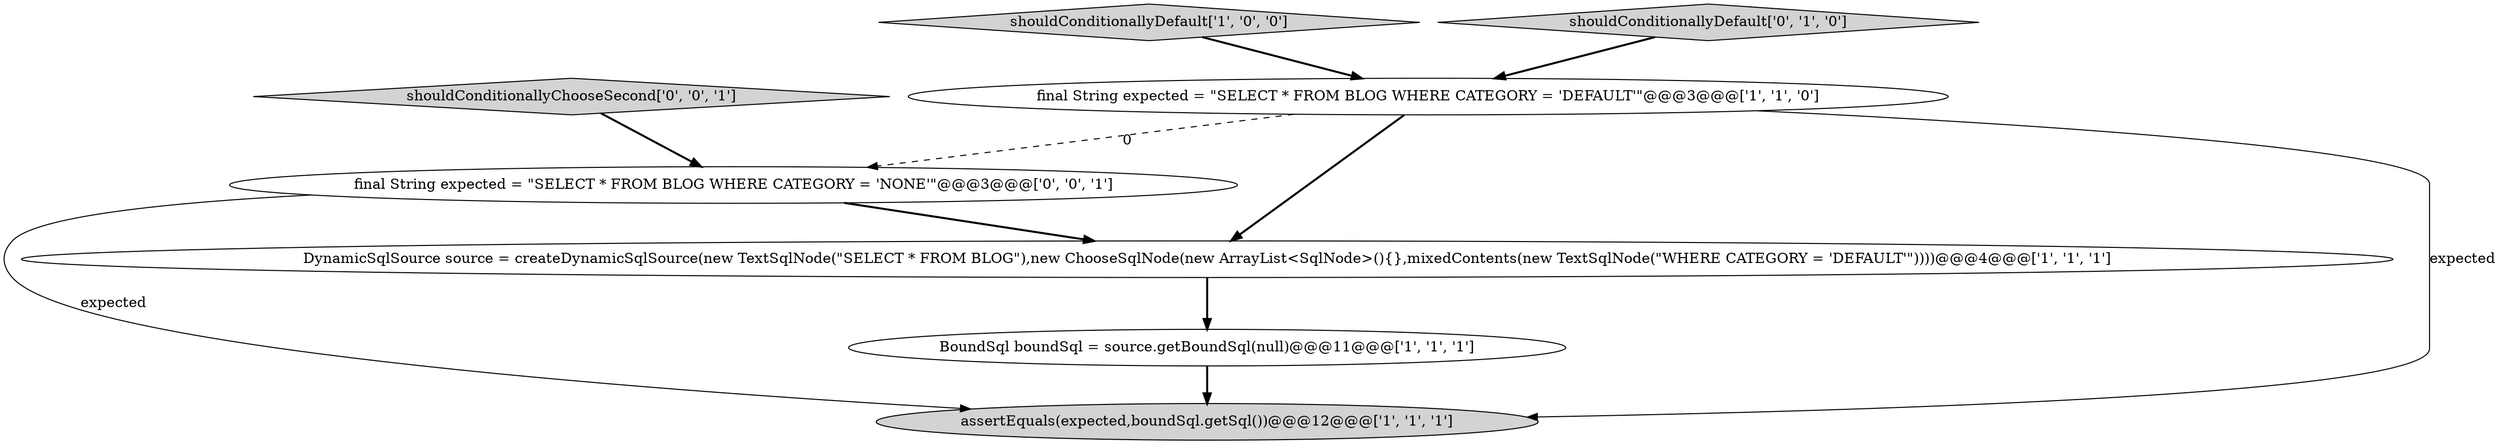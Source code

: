 digraph {
2 [style = filled, label = "assertEquals(expected,boundSql.getSql())@@@12@@@['1', '1', '1']", fillcolor = lightgray, shape = ellipse image = "AAA0AAABBB1BBB"];
0 [style = filled, label = "shouldConditionallyDefault['1', '0', '0']", fillcolor = lightgray, shape = diamond image = "AAA0AAABBB1BBB"];
4 [style = filled, label = "final String expected = \"SELECT * FROM BLOG WHERE CATEGORY = 'DEFAULT'\"@@@3@@@['1', '1', '0']", fillcolor = white, shape = ellipse image = "AAA0AAABBB1BBB"];
7 [style = filled, label = "final String expected = \"SELECT * FROM BLOG WHERE CATEGORY = 'NONE'\"@@@3@@@['0', '0', '1']", fillcolor = white, shape = ellipse image = "AAA0AAABBB3BBB"];
6 [style = filled, label = "shouldConditionallyChooseSecond['0', '0', '1']", fillcolor = lightgray, shape = diamond image = "AAA0AAABBB3BBB"];
1 [style = filled, label = "DynamicSqlSource source = createDynamicSqlSource(new TextSqlNode(\"SELECT * FROM BLOG\"),new ChooseSqlNode(new ArrayList<SqlNode>(){},mixedContents(new TextSqlNode(\"WHERE CATEGORY = 'DEFAULT'\"))))@@@4@@@['1', '1', '1']", fillcolor = white, shape = ellipse image = "AAA0AAABBB1BBB"];
5 [style = filled, label = "shouldConditionallyDefault['0', '1', '0']", fillcolor = lightgray, shape = diamond image = "AAA0AAABBB2BBB"];
3 [style = filled, label = "BoundSql boundSql = source.getBoundSql(null)@@@11@@@['1', '1', '1']", fillcolor = white, shape = ellipse image = "AAA0AAABBB1BBB"];
1->3 [style = bold, label=""];
4->2 [style = solid, label="expected"];
4->1 [style = bold, label=""];
7->1 [style = bold, label=""];
3->2 [style = bold, label=""];
6->7 [style = bold, label=""];
0->4 [style = bold, label=""];
4->7 [style = dashed, label="0"];
5->4 [style = bold, label=""];
7->2 [style = solid, label="expected"];
}
